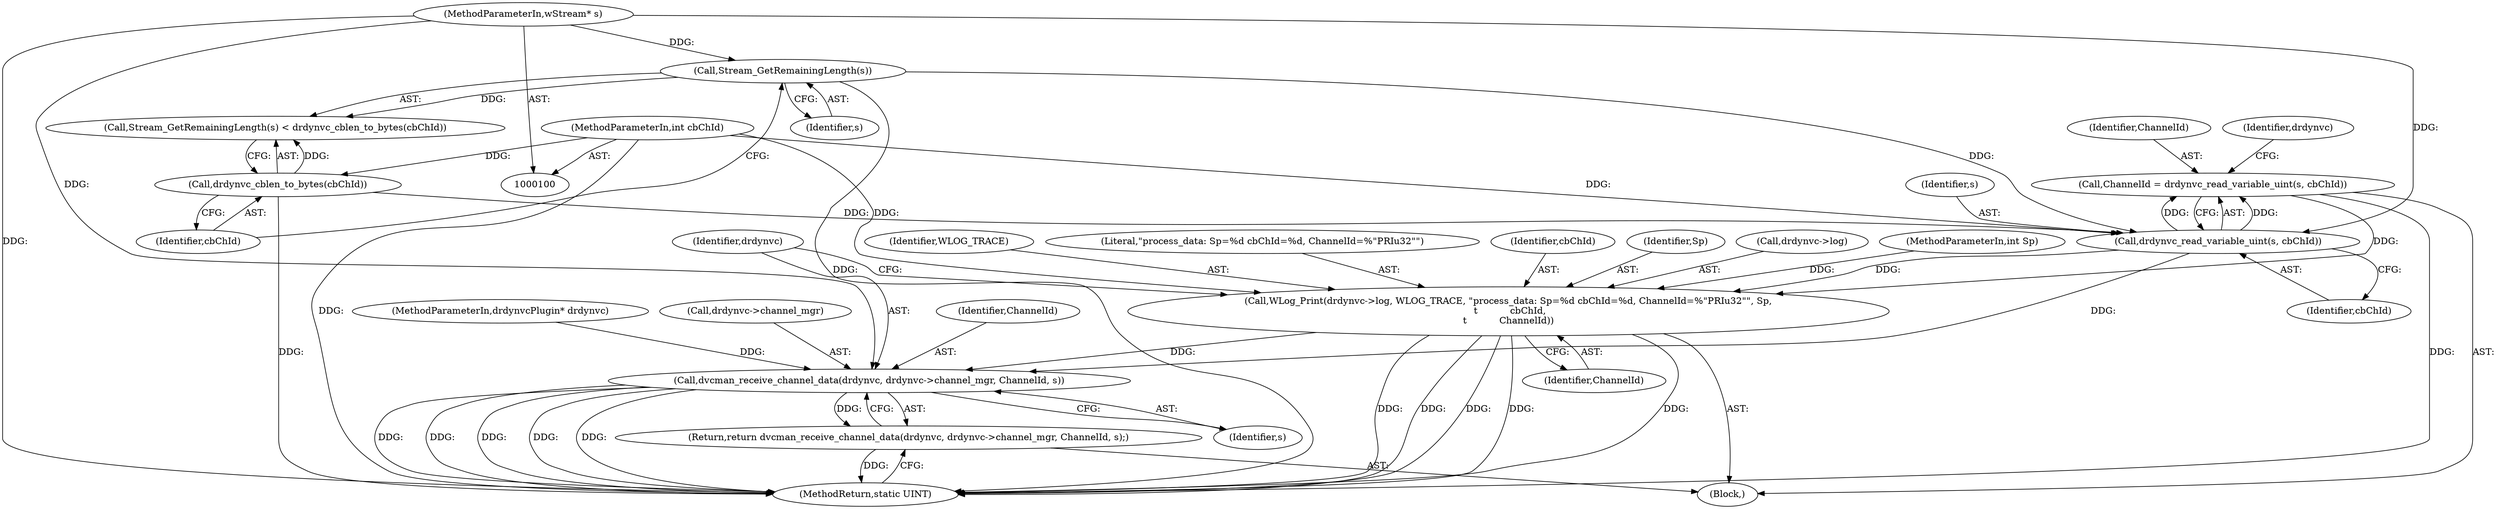 digraph "0_FreeRDP_baee520e3dd9be6511c45a14c5f5e77784de1471_3@API" {
"1000115" [label="(Call,ChannelId = drdynvc_read_variable_uint(s, cbChId))"];
"1000117" [label="(Call,drdynvc_read_variable_uint(s, cbChId))"];
"1000109" [label="(Call,Stream_GetRemainingLength(s))"];
"1000104" [label="(MethodParameterIn,wStream* s)"];
"1000111" [label="(Call,drdynvc_cblen_to_bytes(cbChId))"];
"1000103" [label="(MethodParameterIn,int cbChId)"];
"1000120" [label="(Call,WLog_Print(drdynvc->log, WLOG_TRACE, \"process_data: Sp=%d cbChId=%d, ChannelId=%\"PRIu32\"\", Sp,\n \t           cbChId,\n\t           ChannelId))"];
"1000130" [label="(Call,dvcman_receive_channel_data(drdynvc, drdynvc->channel_mgr, ChannelId, s))"];
"1000129" [label="(Return,return dvcman_receive_channel_data(drdynvc, drdynvc->channel_mgr, ChannelId, s);)"];
"1000116" [label="(Identifier,ChannelId)"];
"1000124" [label="(Identifier,WLOG_TRACE)"];
"1000137" [label="(MethodReturn,static UINT)"];
"1000128" [label="(Identifier,ChannelId)"];
"1000118" [label="(Identifier,s)"];
"1000125" [label="(Literal,\"process_data: Sp=%d cbChId=%d, ChannelId=%\"PRIu32\"\")"];
"1000115" [label="(Call,ChannelId = drdynvc_read_variable_uint(s, cbChId))"];
"1000119" [label="(Identifier,cbChId)"];
"1000120" [label="(Call,WLog_Print(drdynvc->log, WLOG_TRACE, \"process_data: Sp=%d cbChId=%d, ChannelId=%\"PRIu32\"\", Sp,\n \t           cbChId,\n\t           ChannelId))"];
"1000105" [label="(Block,)"];
"1000110" [label="(Identifier,s)"];
"1000129" [label="(Return,return dvcman_receive_channel_data(drdynvc, drdynvc->channel_mgr, ChannelId, s);)"];
"1000108" [label="(Call,Stream_GetRemainingLength(s) < drdynvc_cblen_to_bytes(cbChId))"];
"1000127" [label="(Identifier,cbChId)"];
"1000126" [label="(Identifier,Sp)"];
"1000130" [label="(Call,dvcman_receive_channel_data(drdynvc, drdynvc->channel_mgr, ChannelId, s))"];
"1000117" [label="(Call,drdynvc_read_variable_uint(s, cbChId))"];
"1000135" [label="(Identifier,ChannelId)"];
"1000103" [label="(MethodParameterIn,int cbChId)"];
"1000121" [label="(Call,drdynvc->log)"];
"1000112" [label="(Identifier,cbChId)"];
"1000111" [label="(Call,drdynvc_cblen_to_bytes(cbChId))"];
"1000101" [label="(MethodParameterIn,drdynvcPlugin* drdynvc)"];
"1000102" [label="(MethodParameterIn,int Sp)"];
"1000109" [label="(Call,Stream_GetRemainingLength(s))"];
"1000132" [label="(Call,drdynvc->channel_mgr)"];
"1000122" [label="(Identifier,drdynvc)"];
"1000131" [label="(Identifier,drdynvc)"];
"1000104" [label="(MethodParameterIn,wStream* s)"];
"1000136" [label="(Identifier,s)"];
"1000115" -> "1000105"  [label="AST: "];
"1000115" -> "1000117"  [label="CFG: "];
"1000116" -> "1000115"  [label="AST: "];
"1000117" -> "1000115"  [label="AST: "];
"1000122" -> "1000115"  [label="CFG: "];
"1000115" -> "1000137"  [label="DDG: "];
"1000117" -> "1000115"  [label="DDG: "];
"1000117" -> "1000115"  [label="DDG: "];
"1000115" -> "1000120"  [label="DDG: "];
"1000117" -> "1000119"  [label="CFG: "];
"1000118" -> "1000117"  [label="AST: "];
"1000119" -> "1000117"  [label="AST: "];
"1000109" -> "1000117"  [label="DDG: "];
"1000104" -> "1000117"  [label="DDG: "];
"1000111" -> "1000117"  [label="DDG: "];
"1000103" -> "1000117"  [label="DDG: "];
"1000117" -> "1000120"  [label="DDG: "];
"1000117" -> "1000130"  [label="DDG: "];
"1000109" -> "1000108"  [label="AST: "];
"1000109" -> "1000110"  [label="CFG: "];
"1000110" -> "1000109"  [label="AST: "];
"1000112" -> "1000109"  [label="CFG: "];
"1000109" -> "1000137"  [label="DDG: "];
"1000109" -> "1000108"  [label="DDG: "];
"1000104" -> "1000109"  [label="DDG: "];
"1000104" -> "1000100"  [label="AST: "];
"1000104" -> "1000137"  [label="DDG: "];
"1000104" -> "1000130"  [label="DDG: "];
"1000111" -> "1000108"  [label="AST: "];
"1000111" -> "1000112"  [label="CFG: "];
"1000112" -> "1000111"  [label="AST: "];
"1000108" -> "1000111"  [label="CFG: "];
"1000111" -> "1000137"  [label="DDG: "];
"1000111" -> "1000108"  [label="DDG: "];
"1000103" -> "1000111"  [label="DDG: "];
"1000103" -> "1000100"  [label="AST: "];
"1000103" -> "1000137"  [label="DDG: "];
"1000103" -> "1000120"  [label="DDG: "];
"1000120" -> "1000105"  [label="AST: "];
"1000120" -> "1000128"  [label="CFG: "];
"1000121" -> "1000120"  [label="AST: "];
"1000124" -> "1000120"  [label="AST: "];
"1000125" -> "1000120"  [label="AST: "];
"1000126" -> "1000120"  [label="AST: "];
"1000127" -> "1000120"  [label="AST: "];
"1000128" -> "1000120"  [label="AST: "];
"1000131" -> "1000120"  [label="CFG: "];
"1000120" -> "1000137"  [label="DDG: "];
"1000120" -> "1000137"  [label="DDG: "];
"1000120" -> "1000137"  [label="DDG: "];
"1000120" -> "1000137"  [label="DDG: "];
"1000120" -> "1000137"  [label="DDG: "];
"1000102" -> "1000120"  [label="DDG: "];
"1000120" -> "1000130"  [label="DDG: "];
"1000130" -> "1000129"  [label="AST: "];
"1000130" -> "1000136"  [label="CFG: "];
"1000131" -> "1000130"  [label="AST: "];
"1000132" -> "1000130"  [label="AST: "];
"1000135" -> "1000130"  [label="AST: "];
"1000136" -> "1000130"  [label="AST: "];
"1000129" -> "1000130"  [label="CFG: "];
"1000130" -> "1000137"  [label="DDG: "];
"1000130" -> "1000137"  [label="DDG: "];
"1000130" -> "1000137"  [label="DDG: "];
"1000130" -> "1000137"  [label="DDG: "];
"1000130" -> "1000137"  [label="DDG: "];
"1000130" -> "1000129"  [label="DDG: "];
"1000101" -> "1000130"  [label="DDG: "];
"1000129" -> "1000105"  [label="AST: "];
"1000137" -> "1000129"  [label="CFG: "];
"1000129" -> "1000137"  [label="DDG: "];
}
